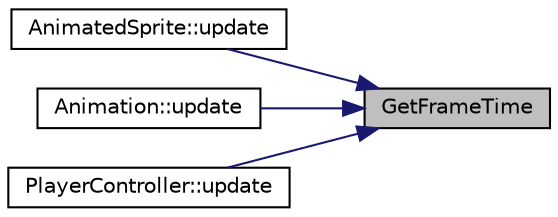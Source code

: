 digraph "GetFrameTime"
{
 // LATEX_PDF_SIZE
  edge [fontname="Helvetica",fontsize="10",labelfontname="Helvetica",labelfontsize="10"];
  node [fontname="Helvetica",fontsize="10",shape=record];
  rankdir="RL";
  Node1 [label="GetFrameTime",height=0.2,width=0.4,color="black", fillcolor="grey75", style="filled", fontcolor="black",tooltip=" "];
  Node1 -> Node2 [dir="back",color="midnightblue",fontsize="10",style="solid",fontname="Helvetica"];
  Node2 [label="AnimatedSprite::update",height=0.2,width=0.4,color="black", fillcolor="white", style="filled",URL="$class_animated_sprite.html#af11a18500840cda760149c05a2232c60",tooltip=" "];
  Node1 -> Node3 [dir="back",color="midnightblue",fontsize="10",style="solid",fontname="Helvetica"];
  Node3 [label="Animation::update",height=0.2,width=0.4,color="black", fillcolor="white", style="filled",URL="$class_animation.html#a4318baf0b0735e7da87b2c6d3d3a2705",tooltip=" "];
  Node1 -> Node4 [dir="back",color="midnightblue",fontsize="10",style="solid",fontname="Helvetica"];
  Node4 [label="PlayerController::update",height=0.2,width=0.4,color="black", fillcolor="white", style="filled",URL="$class_player_controller.html#a01e6a2e4e543eb8f064a671fb3c05a16",tooltip=" "];
}
